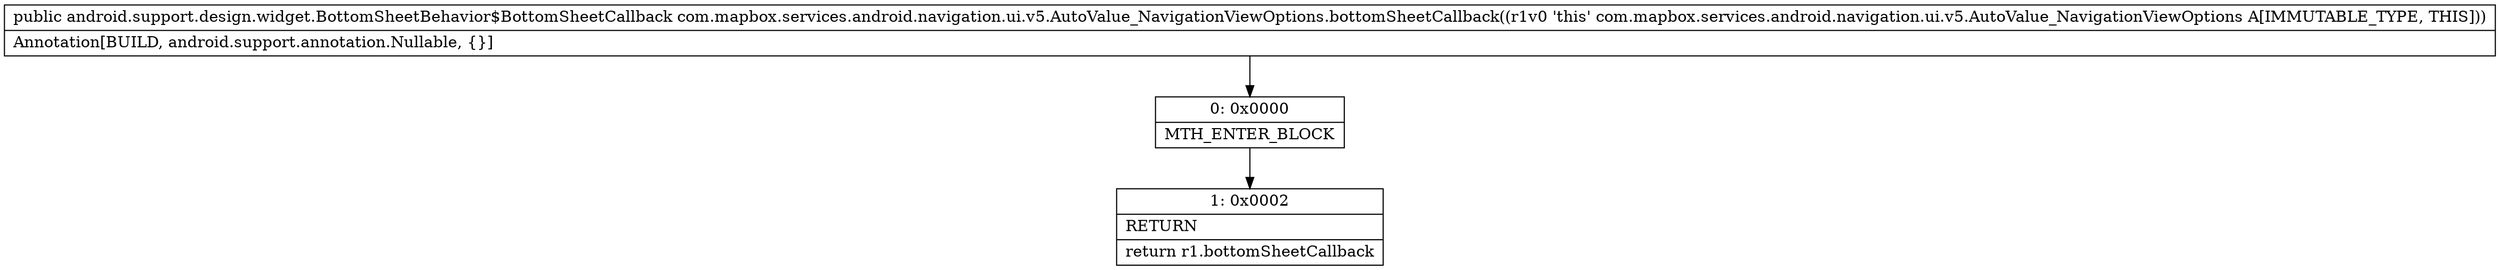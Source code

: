 digraph "CFG forcom.mapbox.services.android.navigation.ui.v5.AutoValue_NavigationViewOptions.bottomSheetCallback()Landroid\/support\/design\/widget\/BottomSheetBehavior$BottomSheetCallback;" {
Node_0 [shape=record,label="{0\:\ 0x0000|MTH_ENTER_BLOCK\l}"];
Node_1 [shape=record,label="{1\:\ 0x0002|RETURN\l|return r1.bottomSheetCallback\l}"];
MethodNode[shape=record,label="{public android.support.design.widget.BottomSheetBehavior$BottomSheetCallback com.mapbox.services.android.navigation.ui.v5.AutoValue_NavigationViewOptions.bottomSheetCallback((r1v0 'this' com.mapbox.services.android.navigation.ui.v5.AutoValue_NavigationViewOptions A[IMMUTABLE_TYPE, THIS]))  | Annotation[BUILD, android.support.annotation.Nullable, \{\}]\l}"];
MethodNode -> Node_0;
Node_0 -> Node_1;
}

